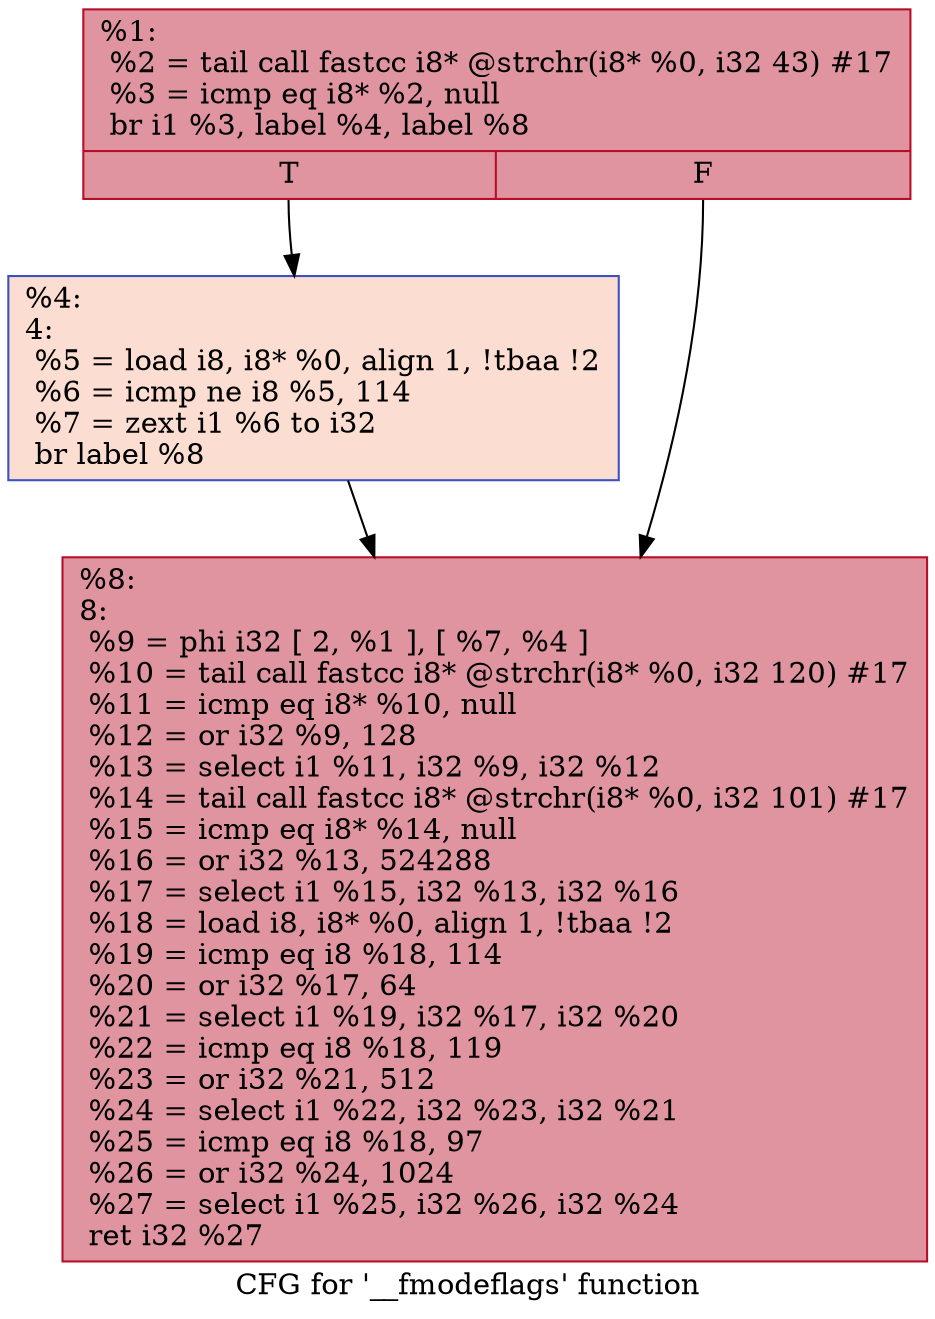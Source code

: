 digraph "CFG for '__fmodeflags' function" {
	label="CFG for '__fmodeflags' function";

	Node0x13239b0 [shape=record,color="#b70d28ff", style=filled, fillcolor="#b70d2870",label="{%1:\l  %2 = tail call fastcc i8* @strchr(i8* %0, i32 43) #17\l  %3 = icmp eq i8* %2, null\l  br i1 %3, label %4, label %8\l|{<s0>T|<s1>F}}"];
	Node0x13239b0:s0 -> Node0x1323a30;
	Node0x13239b0:s1 -> Node0x1323a80;
	Node0x1323a30 [shape=record,color="#3d50c3ff", style=filled, fillcolor="#f7b39670",label="{%4:\l4:                                                \l  %5 = load i8, i8* %0, align 1, !tbaa !2\l  %6 = icmp ne i8 %5, 114\l  %7 = zext i1 %6 to i32\l  br label %8\l}"];
	Node0x1323a30 -> Node0x1323a80;
	Node0x1323a80 [shape=record,color="#b70d28ff", style=filled, fillcolor="#b70d2870",label="{%8:\l8:                                                \l  %9 = phi i32 [ 2, %1 ], [ %7, %4 ]\l  %10 = tail call fastcc i8* @strchr(i8* %0, i32 120) #17\l  %11 = icmp eq i8* %10, null\l  %12 = or i32 %9, 128\l  %13 = select i1 %11, i32 %9, i32 %12\l  %14 = tail call fastcc i8* @strchr(i8* %0, i32 101) #17\l  %15 = icmp eq i8* %14, null\l  %16 = or i32 %13, 524288\l  %17 = select i1 %15, i32 %13, i32 %16\l  %18 = load i8, i8* %0, align 1, !tbaa !2\l  %19 = icmp eq i8 %18, 114\l  %20 = or i32 %17, 64\l  %21 = select i1 %19, i32 %17, i32 %20\l  %22 = icmp eq i8 %18, 119\l  %23 = or i32 %21, 512\l  %24 = select i1 %22, i32 %23, i32 %21\l  %25 = icmp eq i8 %18, 97\l  %26 = or i32 %24, 1024\l  %27 = select i1 %25, i32 %26, i32 %24\l  ret i32 %27\l}"];
}
